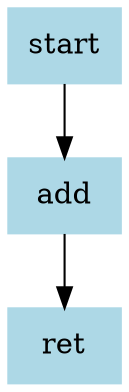 digraph CFG {
    node [shape=box, style=filled, color=lightblue];
    
    start [label="start"];
    add_node [label="add"];
    ret_node [label="ret"];
    
    start -> add_node;
    add_node -> ret_node;
}
